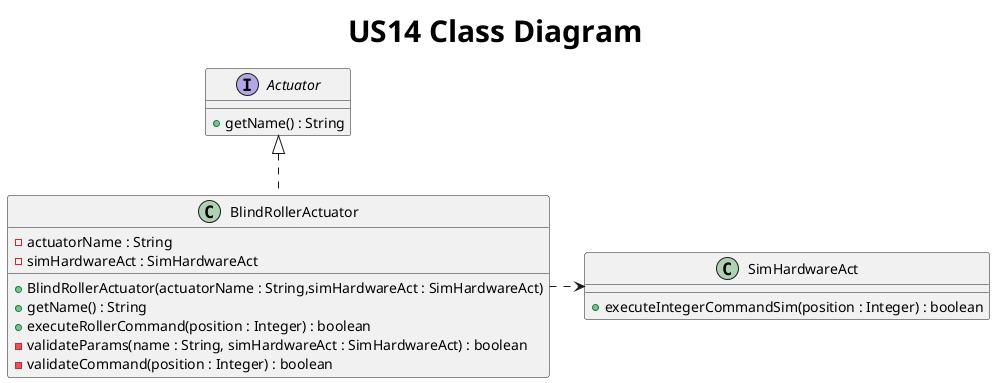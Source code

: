 @startuml
title <size: 30> US14 Class Diagram

interface Actuator {
    + getName() : String
}

class BlindRollerActuator{
    - actuatorName : String
    - simHardwareAct : SimHardwareAct

    + BlindRollerActuator(actuatorName : String,simHardwareAct : SimHardwareAct)
    + getName() : String
    + executeRollerCommand(position : Integer) : boolean
    - validateParams(name : String, simHardwareAct : SimHardwareAct) : boolean
    - validateCommand(position : Integer) : boolean
}

class SimHardwareAct {
    + executeIntegerCommandSim(position : Integer) : boolean
}

Actuator <|.. BlindRollerActuator
BlindRollerActuator .right.> SimHardwareAct
@enduml